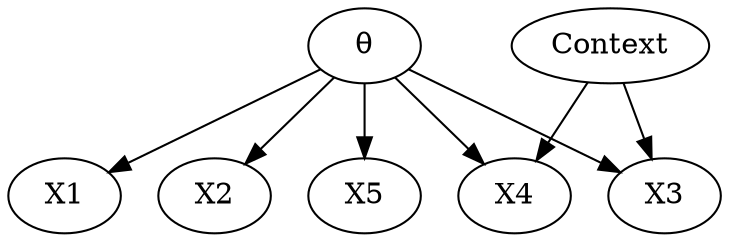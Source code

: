 digraph IRTC {
  subgraph{ Q[label="θ"]; Context }
  subgraph {
  X1; X2; X3; X4; X5;
  }
  Q -> X1; Q-> X2; Q-> X3; Q->X4; Q->X5
  Context -> X3; Context -> X4;
}

